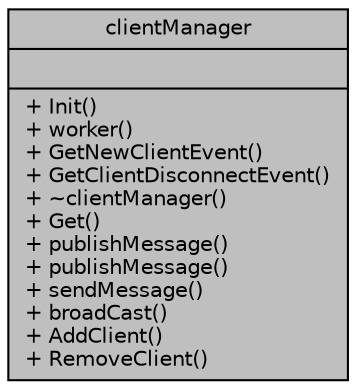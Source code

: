 digraph "clientManager"
{
 // LATEX_PDF_SIZE
  edge [fontname="Helvetica",fontsize="10",labelfontname="Helvetica",labelfontsize="10"];
  node [fontname="Helvetica",fontsize="10",shape=record];
  Node1 [label="{clientManager\n||+ Init()\l+ worker()\l+ GetNewClientEvent()\l+ GetClientDisconnectEvent()\l+ ~clientManager()\l+ Get()\l+ publishMessage()\l+ publishMessage()\l+ sendMessage()\l+ broadCast()\l+ AddClient()\l+ RemoveClient()\l}",height=0.2,width=0.4,color="black", fillcolor="grey75", style="filled", fontcolor="black",tooltip="A Class to manage connected Clients."];
}

